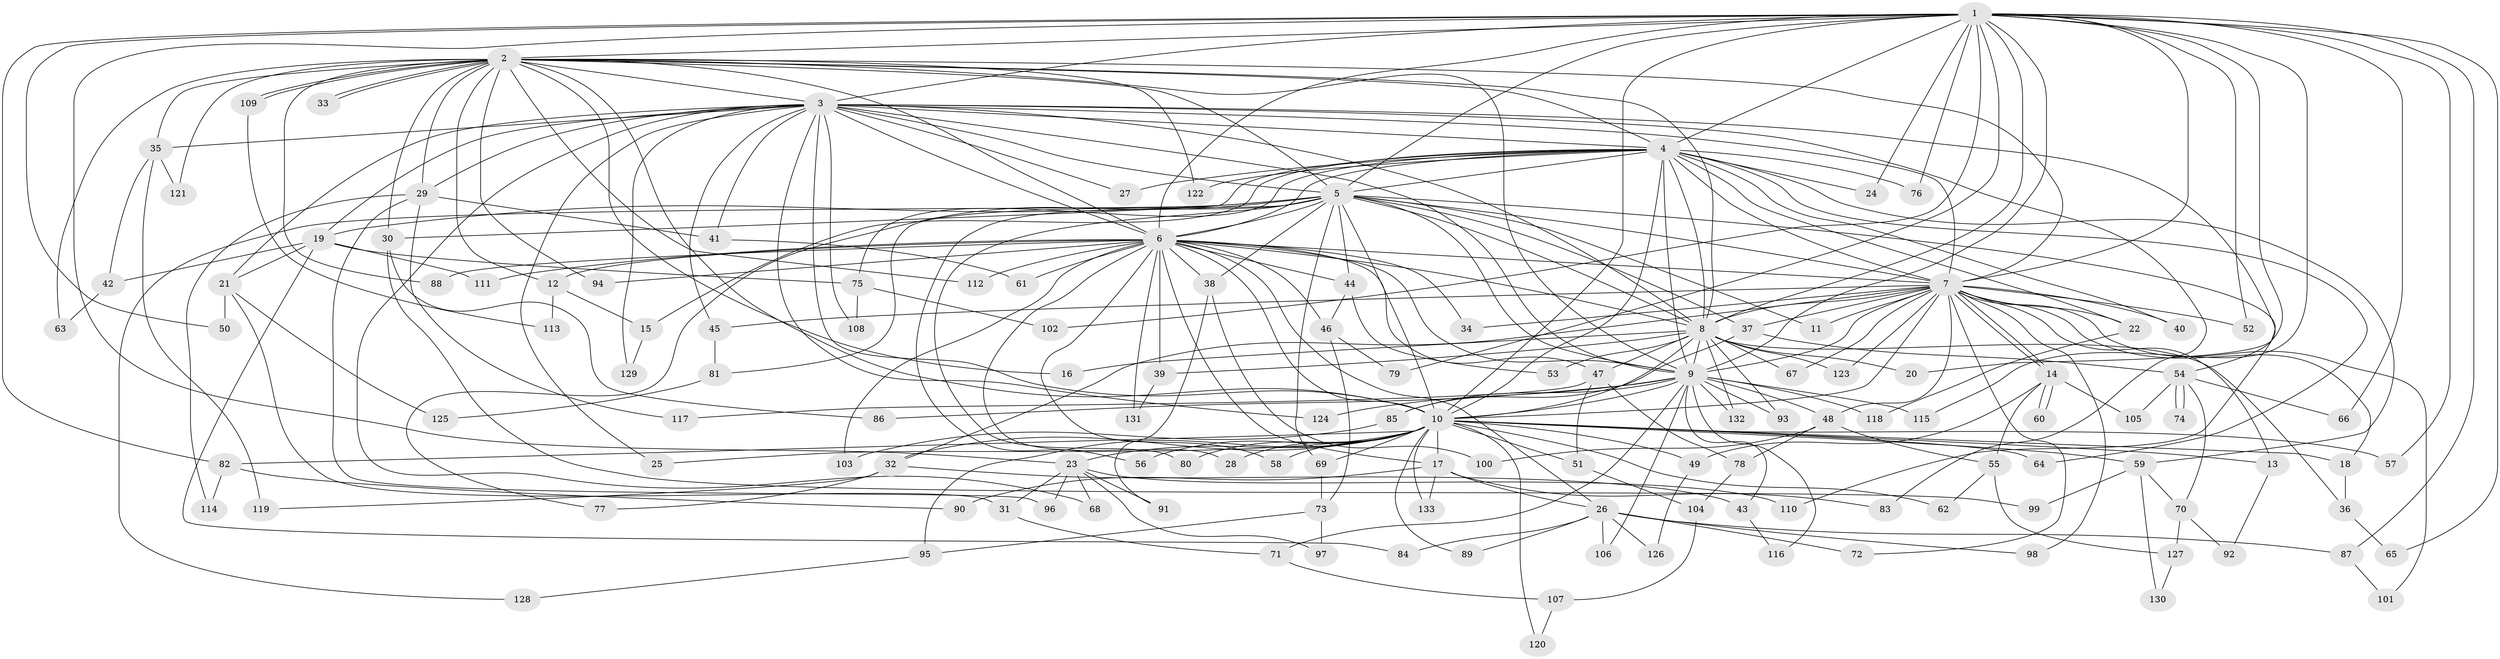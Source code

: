 // Generated by graph-tools (version 1.1) at 2025/49/03/09/25 03:49:28]
// undirected, 133 vertices, 291 edges
graph export_dot {
graph [start="1"]
  node [color=gray90,style=filled];
  1;
  2;
  3;
  4;
  5;
  6;
  7;
  8;
  9;
  10;
  11;
  12;
  13;
  14;
  15;
  16;
  17;
  18;
  19;
  20;
  21;
  22;
  23;
  24;
  25;
  26;
  27;
  28;
  29;
  30;
  31;
  32;
  33;
  34;
  35;
  36;
  37;
  38;
  39;
  40;
  41;
  42;
  43;
  44;
  45;
  46;
  47;
  48;
  49;
  50;
  51;
  52;
  53;
  54;
  55;
  56;
  57;
  58;
  59;
  60;
  61;
  62;
  63;
  64;
  65;
  66;
  67;
  68;
  69;
  70;
  71;
  72;
  73;
  74;
  75;
  76;
  77;
  78;
  79;
  80;
  81;
  82;
  83;
  84;
  85;
  86;
  87;
  88;
  89;
  90;
  91;
  92;
  93;
  94;
  95;
  96;
  97;
  98;
  99;
  100;
  101;
  102;
  103;
  104;
  105;
  106;
  107;
  108;
  109;
  110;
  111;
  112;
  113;
  114;
  115;
  116;
  117;
  118;
  119;
  120;
  121;
  122;
  123;
  124;
  125;
  126;
  127;
  128;
  129;
  130;
  131;
  132;
  133;
  1 -- 2;
  1 -- 3;
  1 -- 4;
  1 -- 5;
  1 -- 6;
  1 -- 7;
  1 -- 8;
  1 -- 9;
  1 -- 10;
  1 -- 20;
  1 -- 23;
  1 -- 24;
  1 -- 50;
  1 -- 52;
  1 -- 57;
  1 -- 65;
  1 -- 66;
  1 -- 76;
  1 -- 79;
  1 -- 82;
  1 -- 87;
  1 -- 102;
  1 -- 115;
  2 -- 3;
  2 -- 4;
  2 -- 5;
  2 -- 6;
  2 -- 7;
  2 -- 8;
  2 -- 9;
  2 -- 10;
  2 -- 12;
  2 -- 16;
  2 -- 29;
  2 -- 30;
  2 -- 33;
  2 -- 33;
  2 -- 35;
  2 -- 63;
  2 -- 88;
  2 -- 94;
  2 -- 109;
  2 -- 109;
  2 -- 112;
  2 -- 121;
  2 -- 122;
  3 -- 4;
  3 -- 5;
  3 -- 6;
  3 -- 7;
  3 -- 8;
  3 -- 9;
  3 -- 10;
  3 -- 19;
  3 -- 21;
  3 -- 25;
  3 -- 27;
  3 -- 29;
  3 -- 35;
  3 -- 41;
  3 -- 45;
  3 -- 54;
  3 -- 68;
  3 -- 83;
  3 -- 108;
  3 -- 124;
  3 -- 129;
  4 -- 5;
  4 -- 6;
  4 -- 7;
  4 -- 8;
  4 -- 9;
  4 -- 10;
  4 -- 15;
  4 -- 22;
  4 -- 24;
  4 -- 27;
  4 -- 30;
  4 -- 40;
  4 -- 59;
  4 -- 64;
  4 -- 75;
  4 -- 76;
  4 -- 122;
  5 -- 6;
  5 -- 7;
  5 -- 8;
  5 -- 9;
  5 -- 10;
  5 -- 11;
  5 -- 19;
  5 -- 37;
  5 -- 38;
  5 -- 44;
  5 -- 56;
  5 -- 69;
  5 -- 77;
  5 -- 80;
  5 -- 81;
  5 -- 110;
  5 -- 128;
  6 -- 7;
  6 -- 8;
  6 -- 9;
  6 -- 10;
  6 -- 12;
  6 -- 17;
  6 -- 26;
  6 -- 28;
  6 -- 34;
  6 -- 38;
  6 -- 39;
  6 -- 44;
  6 -- 46;
  6 -- 47;
  6 -- 58;
  6 -- 61;
  6 -- 88;
  6 -- 94;
  6 -- 103;
  6 -- 111;
  6 -- 112;
  6 -- 131;
  7 -- 8;
  7 -- 9;
  7 -- 10;
  7 -- 11;
  7 -- 13;
  7 -- 14;
  7 -- 14;
  7 -- 18;
  7 -- 22;
  7 -- 32;
  7 -- 34;
  7 -- 37;
  7 -- 40;
  7 -- 45;
  7 -- 48;
  7 -- 52;
  7 -- 67;
  7 -- 72;
  7 -- 98;
  7 -- 101;
  7 -- 123;
  8 -- 9;
  8 -- 10;
  8 -- 16;
  8 -- 20;
  8 -- 36;
  8 -- 39;
  8 -- 47;
  8 -- 53;
  8 -- 67;
  8 -- 93;
  8 -- 123;
  8 -- 132;
  9 -- 10;
  9 -- 43;
  9 -- 48;
  9 -- 71;
  9 -- 85;
  9 -- 86;
  9 -- 93;
  9 -- 106;
  9 -- 115;
  9 -- 116;
  9 -- 118;
  9 -- 124;
  9 -- 132;
  10 -- 13;
  10 -- 17;
  10 -- 18;
  10 -- 23;
  10 -- 25;
  10 -- 28;
  10 -- 32;
  10 -- 49;
  10 -- 51;
  10 -- 56;
  10 -- 57;
  10 -- 58;
  10 -- 59;
  10 -- 62;
  10 -- 64;
  10 -- 69;
  10 -- 80;
  10 -- 82;
  10 -- 89;
  10 -- 95;
  10 -- 120;
  10 -- 133;
  12 -- 15;
  12 -- 113;
  13 -- 92;
  14 -- 49;
  14 -- 55;
  14 -- 60;
  14 -- 60;
  14 -- 105;
  15 -- 129;
  17 -- 26;
  17 -- 83;
  17 -- 90;
  17 -- 133;
  18 -- 36;
  19 -- 21;
  19 -- 42;
  19 -- 75;
  19 -- 84;
  19 -- 111;
  21 -- 31;
  21 -- 50;
  21 -- 125;
  22 -- 118;
  23 -- 31;
  23 -- 68;
  23 -- 91;
  23 -- 96;
  23 -- 97;
  23 -- 110;
  26 -- 72;
  26 -- 84;
  26 -- 87;
  26 -- 89;
  26 -- 98;
  26 -- 106;
  26 -- 126;
  29 -- 41;
  29 -- 96;
  29 -- 114;
  29 -- 117;
  30 -- 86;
  30 -- 99;
  31 -- 71;
  32 -- 43;
  32 -- 77;
  32 -- 119;
  35 -- 42;
  35 -- 119;
  35 -- 121;
  36 -- 65;
  37 -- 54;
  37 -- 85;
  38 -- 91;
  38 -- 100;
  39 -- 131;
  41 -- 61;
  42 -- 63;
  43 -- 116;
  44 -- 46;
  44 -- 53;
  45 -- 81;
  46 -- 73;
  46 -- 79;
  47 -- 51;
  47 -- 78;
  47 -- 117;
  48 -- 55;
  48 -- 78;
  48 -- 100;
  49 -- 126;
  51 -- 104;
  54 -- 66;
  54 -- 70;
  54 -- 74;
  54 -- 74;
  54 -- 105;
  55 -- 62;
  55 -- 127;
  59 -- 70;
  59 -- 99;
  59 -- 130;
  69 -- 73;
  70 -- 92;
  70 -- 127;
  71 -- 107;
  73 -- 95;
  73 -- 97;
  75 -- 102;
  75 -- 108;
  78 -- 104;
  81 -- 125;
  82 -- 90;
  82 -- 114;
  85 -- 103;
  87 -- 101;
  95 -- 128;
  104 -- 107;
  107 -- 120;
  109 -- 113;
  127 -- 130;
}
